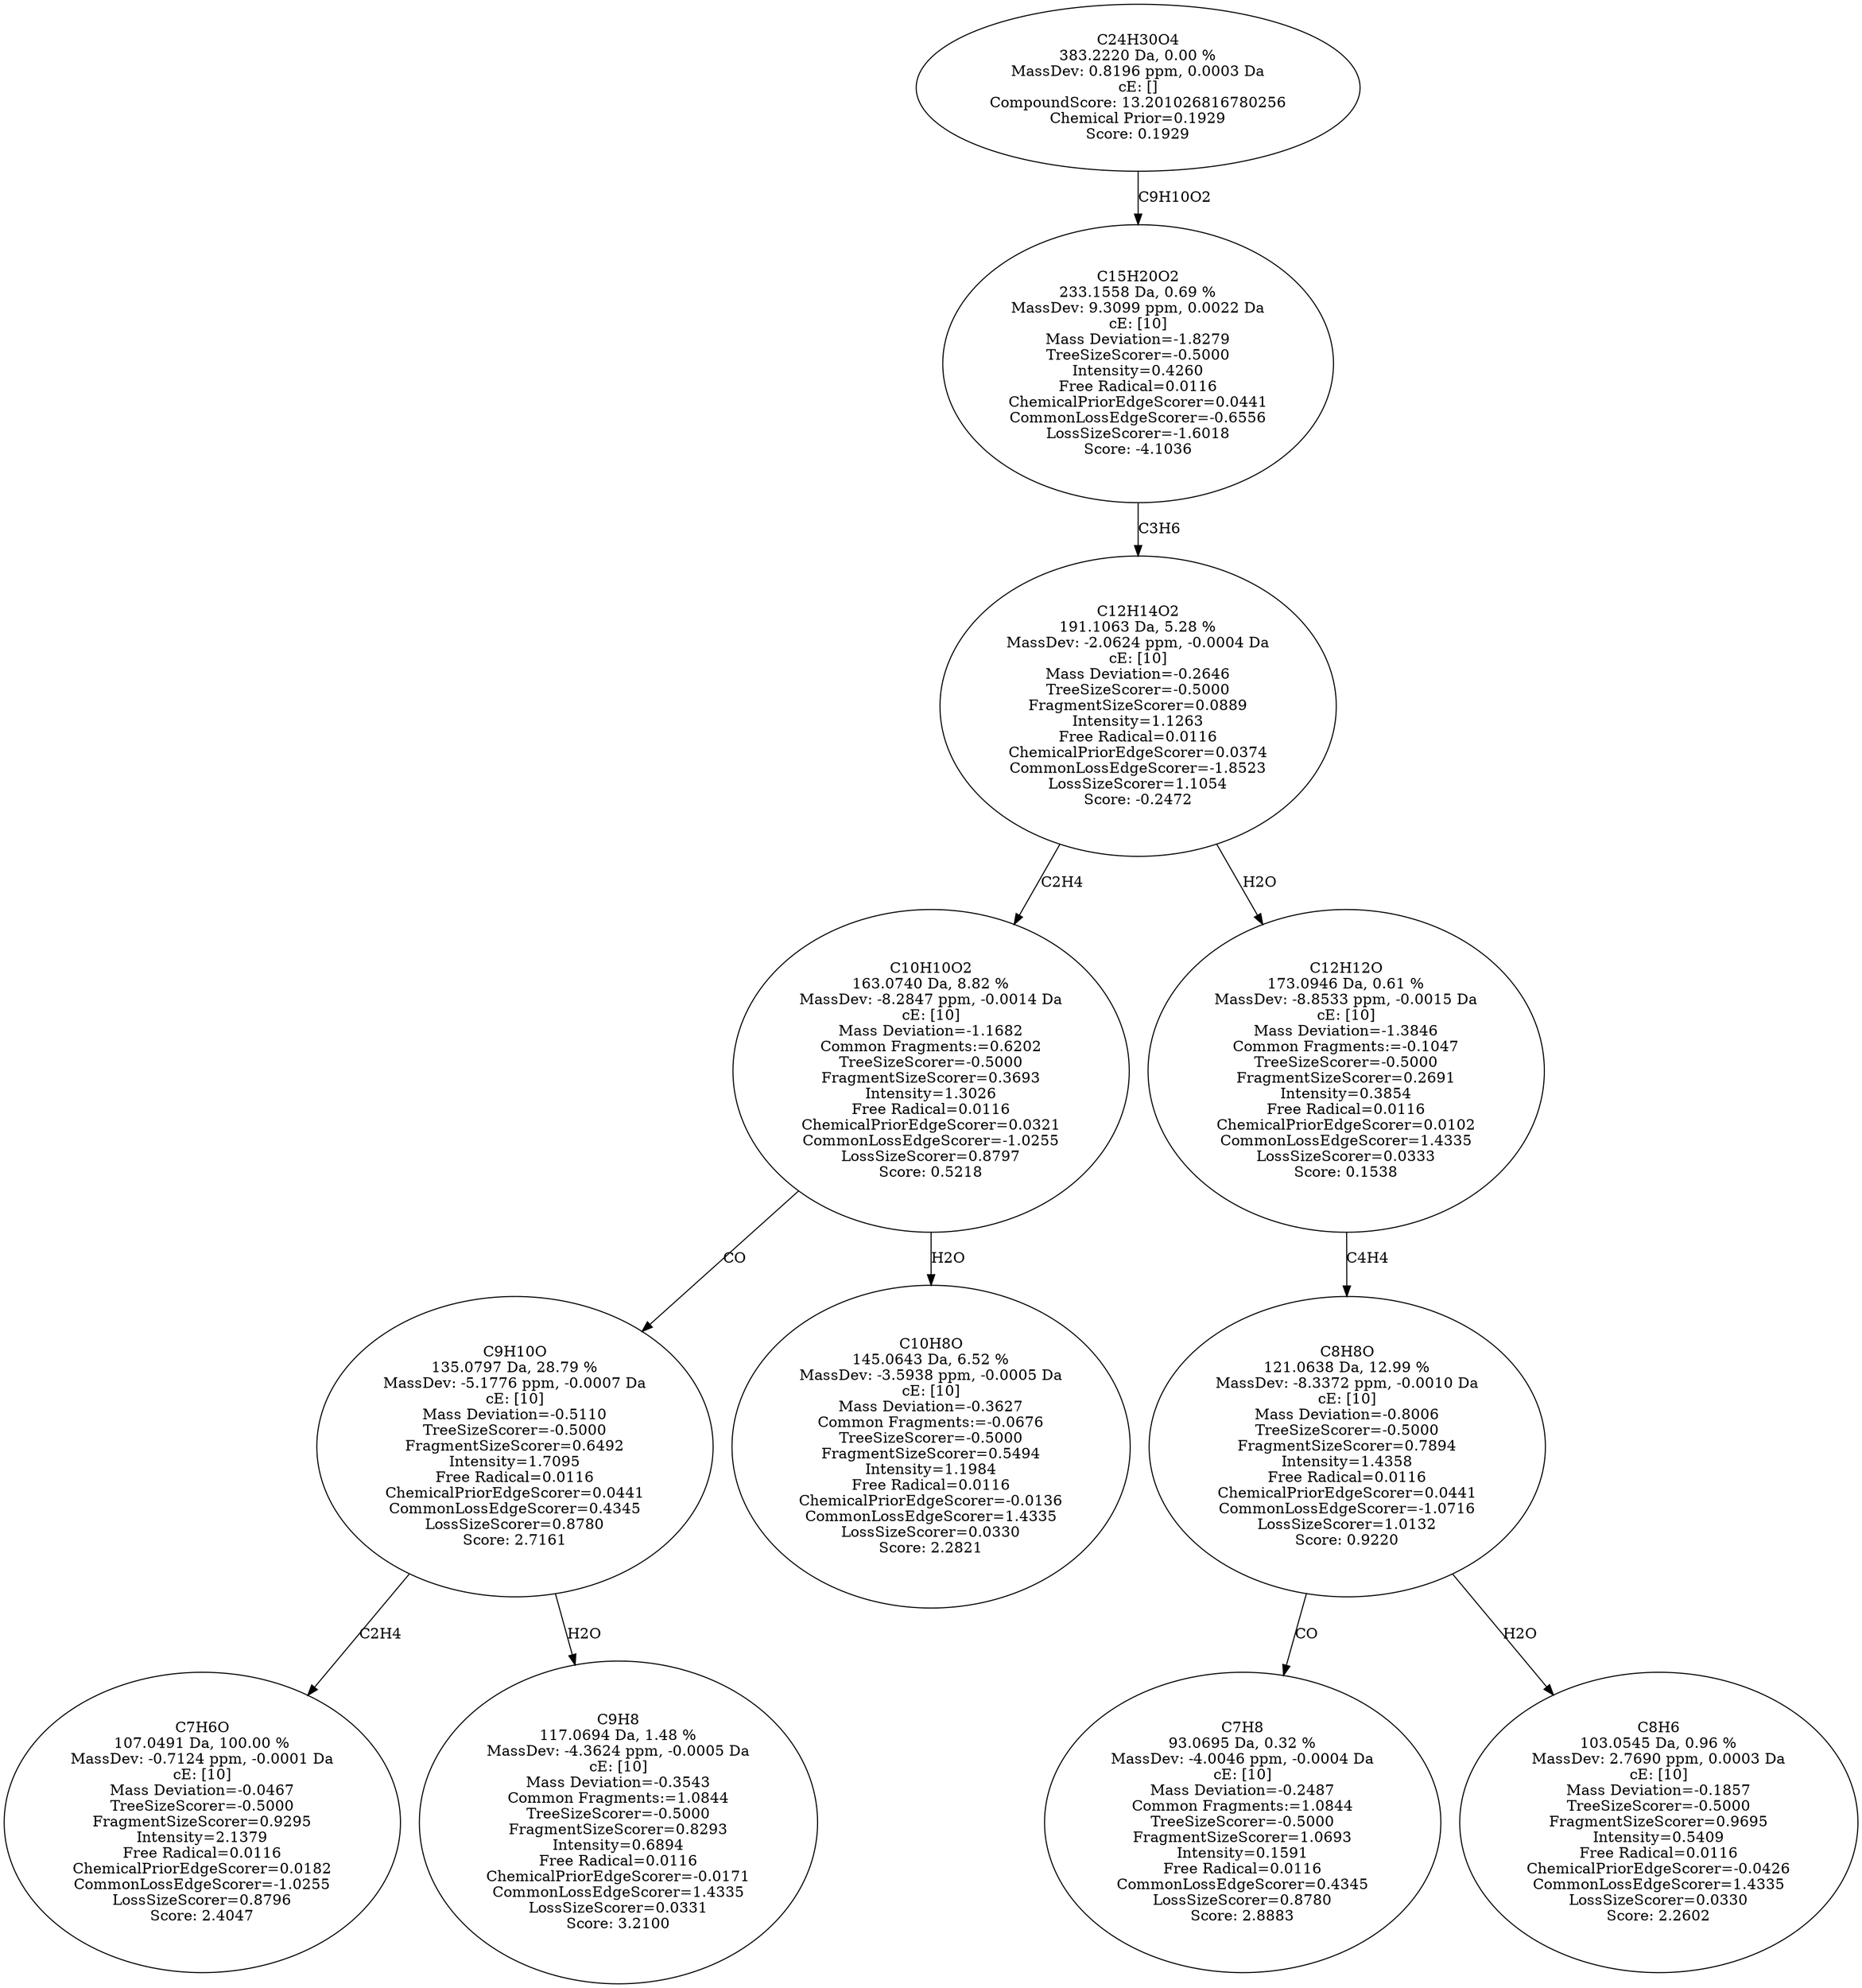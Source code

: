 strict digraph {
v1 [label="C7H6O\n107.0491 Da, 100.00 %\nMassDev: -0.7124 ppm, -0.0001 Da\ncE: [10]\nMass Deviation=-0.0467\nTreeSizeScorer=-0.5000\nFragmentSizeScorer=0.9295\nIntensity=2.1379\nFree Radical=0.0116\nChemicalPriorEdgeScorer=0.0182\nCommonLossEdgeScorer=-1.0255\nLossSizeScorer=0.8796\nScore: 2.4047"];
v2 [label="C9H8\n117.0694 Da, 1.48 %\nMassDev: -4.3624 ppm, -0.0005 Da\ncE: [10]\nMass Deviation=-0.3543\nCommon Fragments:=1.0844\nTreeSizeScorer=-0.5000\nFragmentSizeScorer=0.8293\nIntensity=0.6894\nFree Radical=0.0116\nChemicalPriorEdgeScorer=-0.0171\nCommonLossEdgeScorer=1.4335\nLossSizeScorer=0.0331\nScore: 3.2100"];
v3 [label="C9H10O\n135.0797 Da, 28.79 %\nMassDev: -5.1776 ppm, -0.0007 Da\ncE: [10]\nMass Deviation=-0.5110\nTreeSizeScorer=-0.5000\nFragmentSizeScorer=0.6492\nIntensity=1.7095\nFree Radical=0.0116\nChemicalPriorEdgeScorer=0.0441\nCommonLossEdgeScorer=0.4345\nLossSizeScorer=0.8780\nScore: 2.7161"];
v4 [label="C10H8O\n145.0643 Da, 6.52 %\nMassDev: -3.5938 ppm, -0.0005 Da\ncE: [10]\nMass Deviation=-0.3627\nCommon Fragments:=-0.0676\nTreeSizeScorer=-0.5000\nFragmentSizeScorer=0.5494\nIntensity=1.1984\nFree Radical=0.0116\nChemicalPriorEdgeScorer=-0.0136\nCommonLossEdgeScorer=1.4335\nLossSizeScorer=0.0330\nScore: 2.2821"];
v5 [label="C10H10O2\n163.0740 Da, 8.82 %\nMassDev: -8.2847 ppm, -0.0014 Da\ncE: [10]\nMass Deviation=-1.1682\nCommon Fragments:=0.6202\nTreeSizeScorer=-0.5000\nFragmentSizeScorer=0.3693\nIntensity=1.3026\nFree Radical=0.0116\nChemicalPriorEdgeScorer=0.0321\nCommonLossEdgeScorer=-1.0255\nLossSizeScorer=0.8797\nScore: 0.5218"];
v6 [label="C7H8\n93.0695 Da, 0.32 %\nMassDev: -4.0046 ppm, -0.0004 Da\ncE: [10]\nMass Deviation=-0.2487\nCommon Fragments:=1.0844\nTreeSizeScorer=-0.5000\nFragmentSizeScorer=1.0693\nIntensity=0.1591\nFree Radical=0.0116\nCommonLossEdgeScorer=0.4345\nLossSizeScorer=0.8780\nScore: 2.8883"];
v7 [label="C8H6\n103.0545 Da, 0.96 %\nMassDev: 2.7690 ppm, 0.0003 Da\ncE: [10]\nMass Deviation=-0.1857\nTreeSizeScorer=-0.5000\nFragmentSizeScorer=0.9695\nIntensity=0.5409\nFree Radical=0.0116\nChemicalPriorEdgeScorer=-0.0426\nCommonLossEdgeScorer=1.4335\nLossSizeScorer=0.0330\nScore: 2.2602"];
v8 [label="C8H8O\n121.0638 Da, 12.99 %\nMassDev: -8.3372 ppm, -0.0010 Da\ncE: [10]\nMass Deviation=-0.8006\nTreeSizeScorer=-0.5000\nFragmentSizeScorer=0.7894\nIntensity=1.4358\nFree Radical=0.0116\nChemicalPriorEdgeScorer=0.0441\nCommonLossEdgeScorer=-1.0716\nLossSizeScorer=1.0132\nScore: 0.9220"];
v9 [label="C12H12O\n173.0946 Da, 0.61 %\nMassDev: -8.8533 ppm, -0.0015 Da\ncE: [10]\nMass Deviation=-1.3846\nCommon Fragments:=-0.1047\nTreeSizeScorer=-0.5000\nFragmentSizeScorer=0.2691\nIntensity=0.3854\nFree Radical=0.0116\nChemicalPriorEdgeScorer=0.0102\nCommonLossEdgeScorer=1.4335\nLossSizeScorer=0.0333\nScore: 0.1538"];
v10 [label="C12H14O2\n191.1063 Da, 5.28 %\nMassDev: -2.0624 ppm, -0.0004 Da\ncE: [10]\nMass Deviation=-0.2646\nTreeSizeScorer=-0.5000\nFragmentSizeScorer=0.0889\nIntensity=1.1263\nFree Radical=0.0116\nChemicalPriorEdgeScorer=0.0374\nCommonLossEdgeScorer=-1.8523\nLossSizeScorer=1.1054\nScore: -0.2472"];
v11 [label="C15H20O2\n233.1558 Da, 0.69 %\nMassDev: 9.3099 ppm, 0.0022 Da\ncE: [10]\nMass Deviation=-1.8279\nTreeSizeScorer=-0.5000\nIntensity=0.4260\nFree Radical=0.0116\nChemicalPriorEdgeScorer=0.0441\nCommonLossEdgeScorer=-0.6556\nLossSizeScorer=-1.6018\nScore: -4.1036"];
v12 [label="C24H30O4\n383.2220 Da, 0.00 %\nMassDev: 0.8196 ppm, 0.0003 Da\ncE: []\nCompoundScore: 13.201026816780256\nChemical Prior=0.1929\nScore: 0.1929"];
v3 -> v1 [label="C2H4"];
v3 -> v2 [label="H2O"];
v5 -> v3 [label="CO"];
v5 -> v4 [label="H2O"];
v10 -> v5 [label="C2H4"];
v8 -> v6 [label="CO"];
v8 -> v7 [label="H2O"];
v9 -> v8 [label="C4H4"];
v10 -> v9 [label="H2O"];
v11 -> v10 [label="C3H6"];
v12 -> v11 [label="C9H10O2"];
}